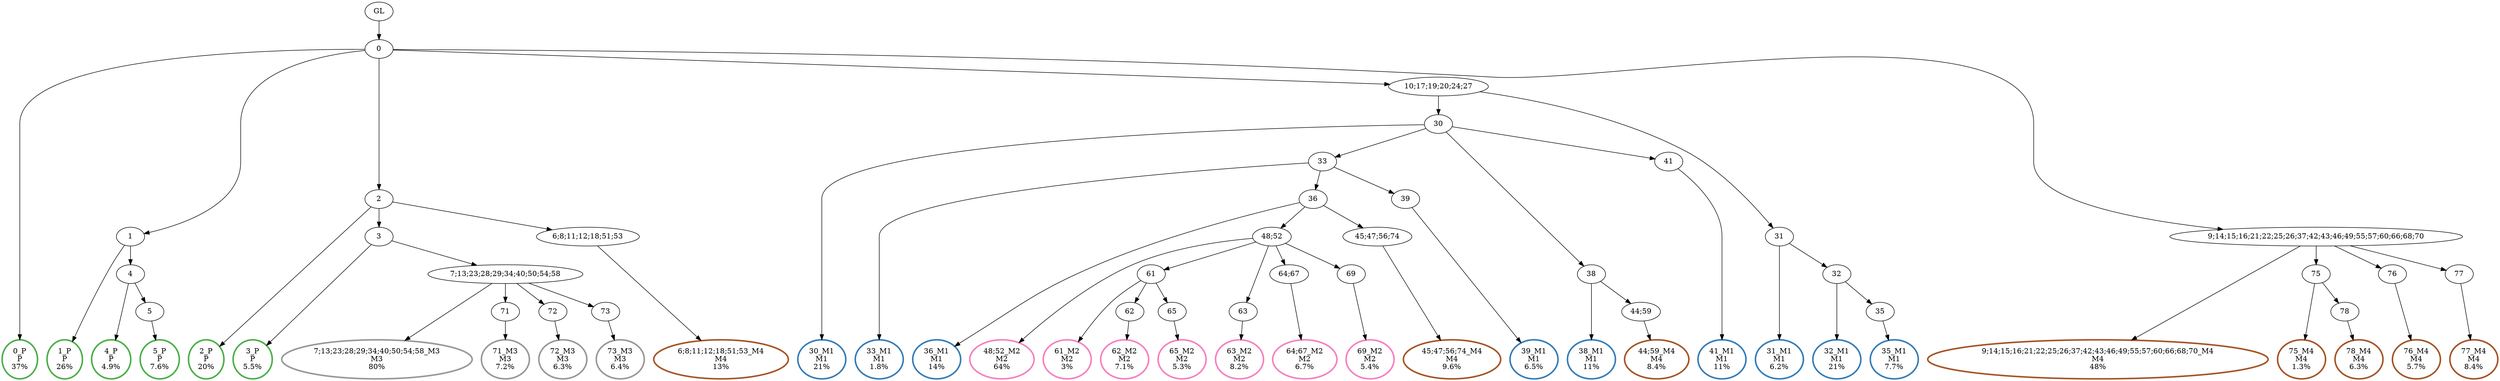 digraph T {
	{
		rank=same
		67 [penwidth=3,colorscheme=set19,color=3,label="0_P\nP\n37%"]
		65 [penwidth=3,colorscheme=set19,color=3,label="1_P\nP\n26%"]
		63 [penwidth=3,colorscheme=set19,color=3,label="4_P\nP\n4.9%"]
		61 [penwidth=3,colorscheme=set19,color=3,label="5_P\nP\n7.6%"]
		59 [penwidth=3,colorscheme=set19,color=3,label="2_P\nP\n20%"]
		57 [penwidth=3,colorscheme=set19,color=3,label="3_P\nP\n5.5%"]
		54 [penwidth=3,colorscheme=set19,color=2,label="30_M1\nM1\n21%"]
		52 [penwidth=3,colorscheme=set19,color=2,label="33_M1\nM1\n1.8%"]
		50 [penwidth=3,colorscheme=set19,color=2,label="36_M1\nM1\n14%"]
		48 [penwidth=3,colorscheme=set19,color=2,label="39_M1\nM1\n6.5%"]
		46 [penwidth=3,colorscheme=set19,color=2,label="38_M1\nM1\n11%"]
		44 [penwidth=3,colorscheme=set19,color=2,label="41_M1\nM1\n11%"]
		42 [penwidth=3,colorscheme=set19,color=2,label="31_M1\nM1\n6.2%"]
		40 [penwidth=3,colorscheme=set19,color=2,label="32_M1\nM1\n21%"]
		38 [penwidth=3,colorscheme=set19,color=2,label="35_M1\nM1\n7.7%"]
		36 [penwidth=3,colorscheme=set19,color=8,label="48;52_M2\nM2\n64%"]
		34 [penwidth=3,colorscheme=set19,color=8,label="61_M2\nM2\n3%"]
		32 [penwidth=3,colorscheme=set19,color=8,label="62_M2\nM2\n7.1%"]
		30 [penwidth=3,colorscheme=set19,color=8,label="65_M2\nM2\n5.3%"]
		28 [penwidth=3,colorscheme=set19,color=8,label="63_M2\nM2\n8.2%"]
		26 [penwidth=3,colorscheme=set19,color=8,label="64;67_M2\nM2\n6.7%"]
		24 [penwidth=3,colorscheme=set19,color=8,label="69_M2\nM2\n5.4%"]
		22 [penwidth=3,colorscheme=set19,color=9,label="7;13;23;28;29;34;40;50;54;58_M3\nM3\n80%"]
		20 [penwidth=3,colorscheme=set19,color=9,label="71_M3\nM3\n7.2%"]
		18 [penwidth=3,colorscheme=set19,color=9,label="72_M3\nM3\n6.3%"]
		16 [penwidth=3,colorscheme=set19,color=9,label="73_M3\nM3\n6.4%"]
		14 [penwidth=3,colorscheme=set19,color=7,label="6;8;11;12;18;51;53_M4\nM4\n13%"]
		12 [penwidth=3,colorscheme=set19,color=7,label="9;14;15;16;21;22;25;26;37;42;43;46;49;55;57;60;66;68;70_M4\nM4\n48%"]
		10 [penwidth=3,colorscheme=set19,color=7,label="75_M4\nM4\n1.3%"]
		8 [penwidth=3,colorscheme=set19,color=7,label="78_M4\nM4\n6.3%"]
		6 [penwidth=3,colorscheme=set19,color=7,label="76_M4\nM4\n5.7%"]
		4 [penwidth=3,colorscheme=set19,color=7,label="77_M4\nM4\n8.4%"]
		2 [penwidth=3,colorscheme=set19,color=7,label="45;47;56;74_M4\nM4\n9.6%"]
		0 [penwidth=3,colorscheme=set19,color=7,label="44;59_M4\nM4\n8.4%"]
	}
	69 [label="GL"]
	68 [label="0"]
	66 [label="1"]
	64 [label="4"]
	62 [label="5"]
	60 [label="2"]
	58 [label="3"]
	56 [label="10;17;19;20;24;27"]
	55 [label="30"]
	53 [label="33"]
	51 [label="36"]
	49 [label="39"]
	47 [label="38"]
	45 [label="41"]
	43 [label="31"]
	41 [label="32"]
	39 [label="35"]
	37 [label="48;52"]
	35 [label="61"]
	33 [label="62"]
	31 [label="65"]
	29 [label="63"]
	27 [label="64;67"]
	25 [label="69"]
	23 [label="7;13;23;28;29;34;40;50;54;58"]
	21 [label="71"]
	19 [label="72"]
	17 [label="73"]
	15 [label="6;8;11;12;18;51;53"]
	13 [label="9;14;15;16;21;22;25;26;37;42;43;46;49;55;57;60;66;68;70"]
	11 [label="75"]
	9 [label="78"]
	7 [label="76"]
	5 [label="77"]
	3 [label="45;47;56;74"]
	1 [label="44;59"]
	69 -> 68
	68 -> 67
	68 -> 66
	68 -> 60
	68 -> 56
	68 -> 13
	66 -> 65
	66 -> 64
	64 -> 63
	64 -> 62
	62 -> 61
	60 -> 59
	60 -> 58
	60 -> 15
	58 -> 57
	58 -> 23
	56 -> 55
	56 -> 43
	55 -> 54
	55 -> 53
	55 -> 47
	55 -> 45
	53 -> 52
	53 -> 51
	53 -> 49
	51 -> 50
	51 -> 37
	51 -> 3
	49 -> 48
	47 -> 46
	47 -> 1
	45 -> 44
	43 -> 42
	43 -> 41
	41 -> 40
	41 -> 39
	39 -> 38
	37 -> 36
	37 -> 35
	37 -> 29
	37 -> 27
	37 -> 25
	35 -> 34
	35 -> 33
	35 -> 31
	33 -> 32
	31 -> 30
	29 -> 28
	27 -> 26
	25 -> 24
	23 -> 22
	23 -> 21
	23 -> 19
	23 -> 17
	21 -> 20
	19 -> 18
	17 -> 16
	15 -> 14
	13 -> 12
	13 -> 11
	13 -> 7
	13 -> 5
	11 -> 10
	11 -> 9
	9 -> 8
	7 -> 6
	5 -> 4
	3 -> 2
	1 -> 0
}
